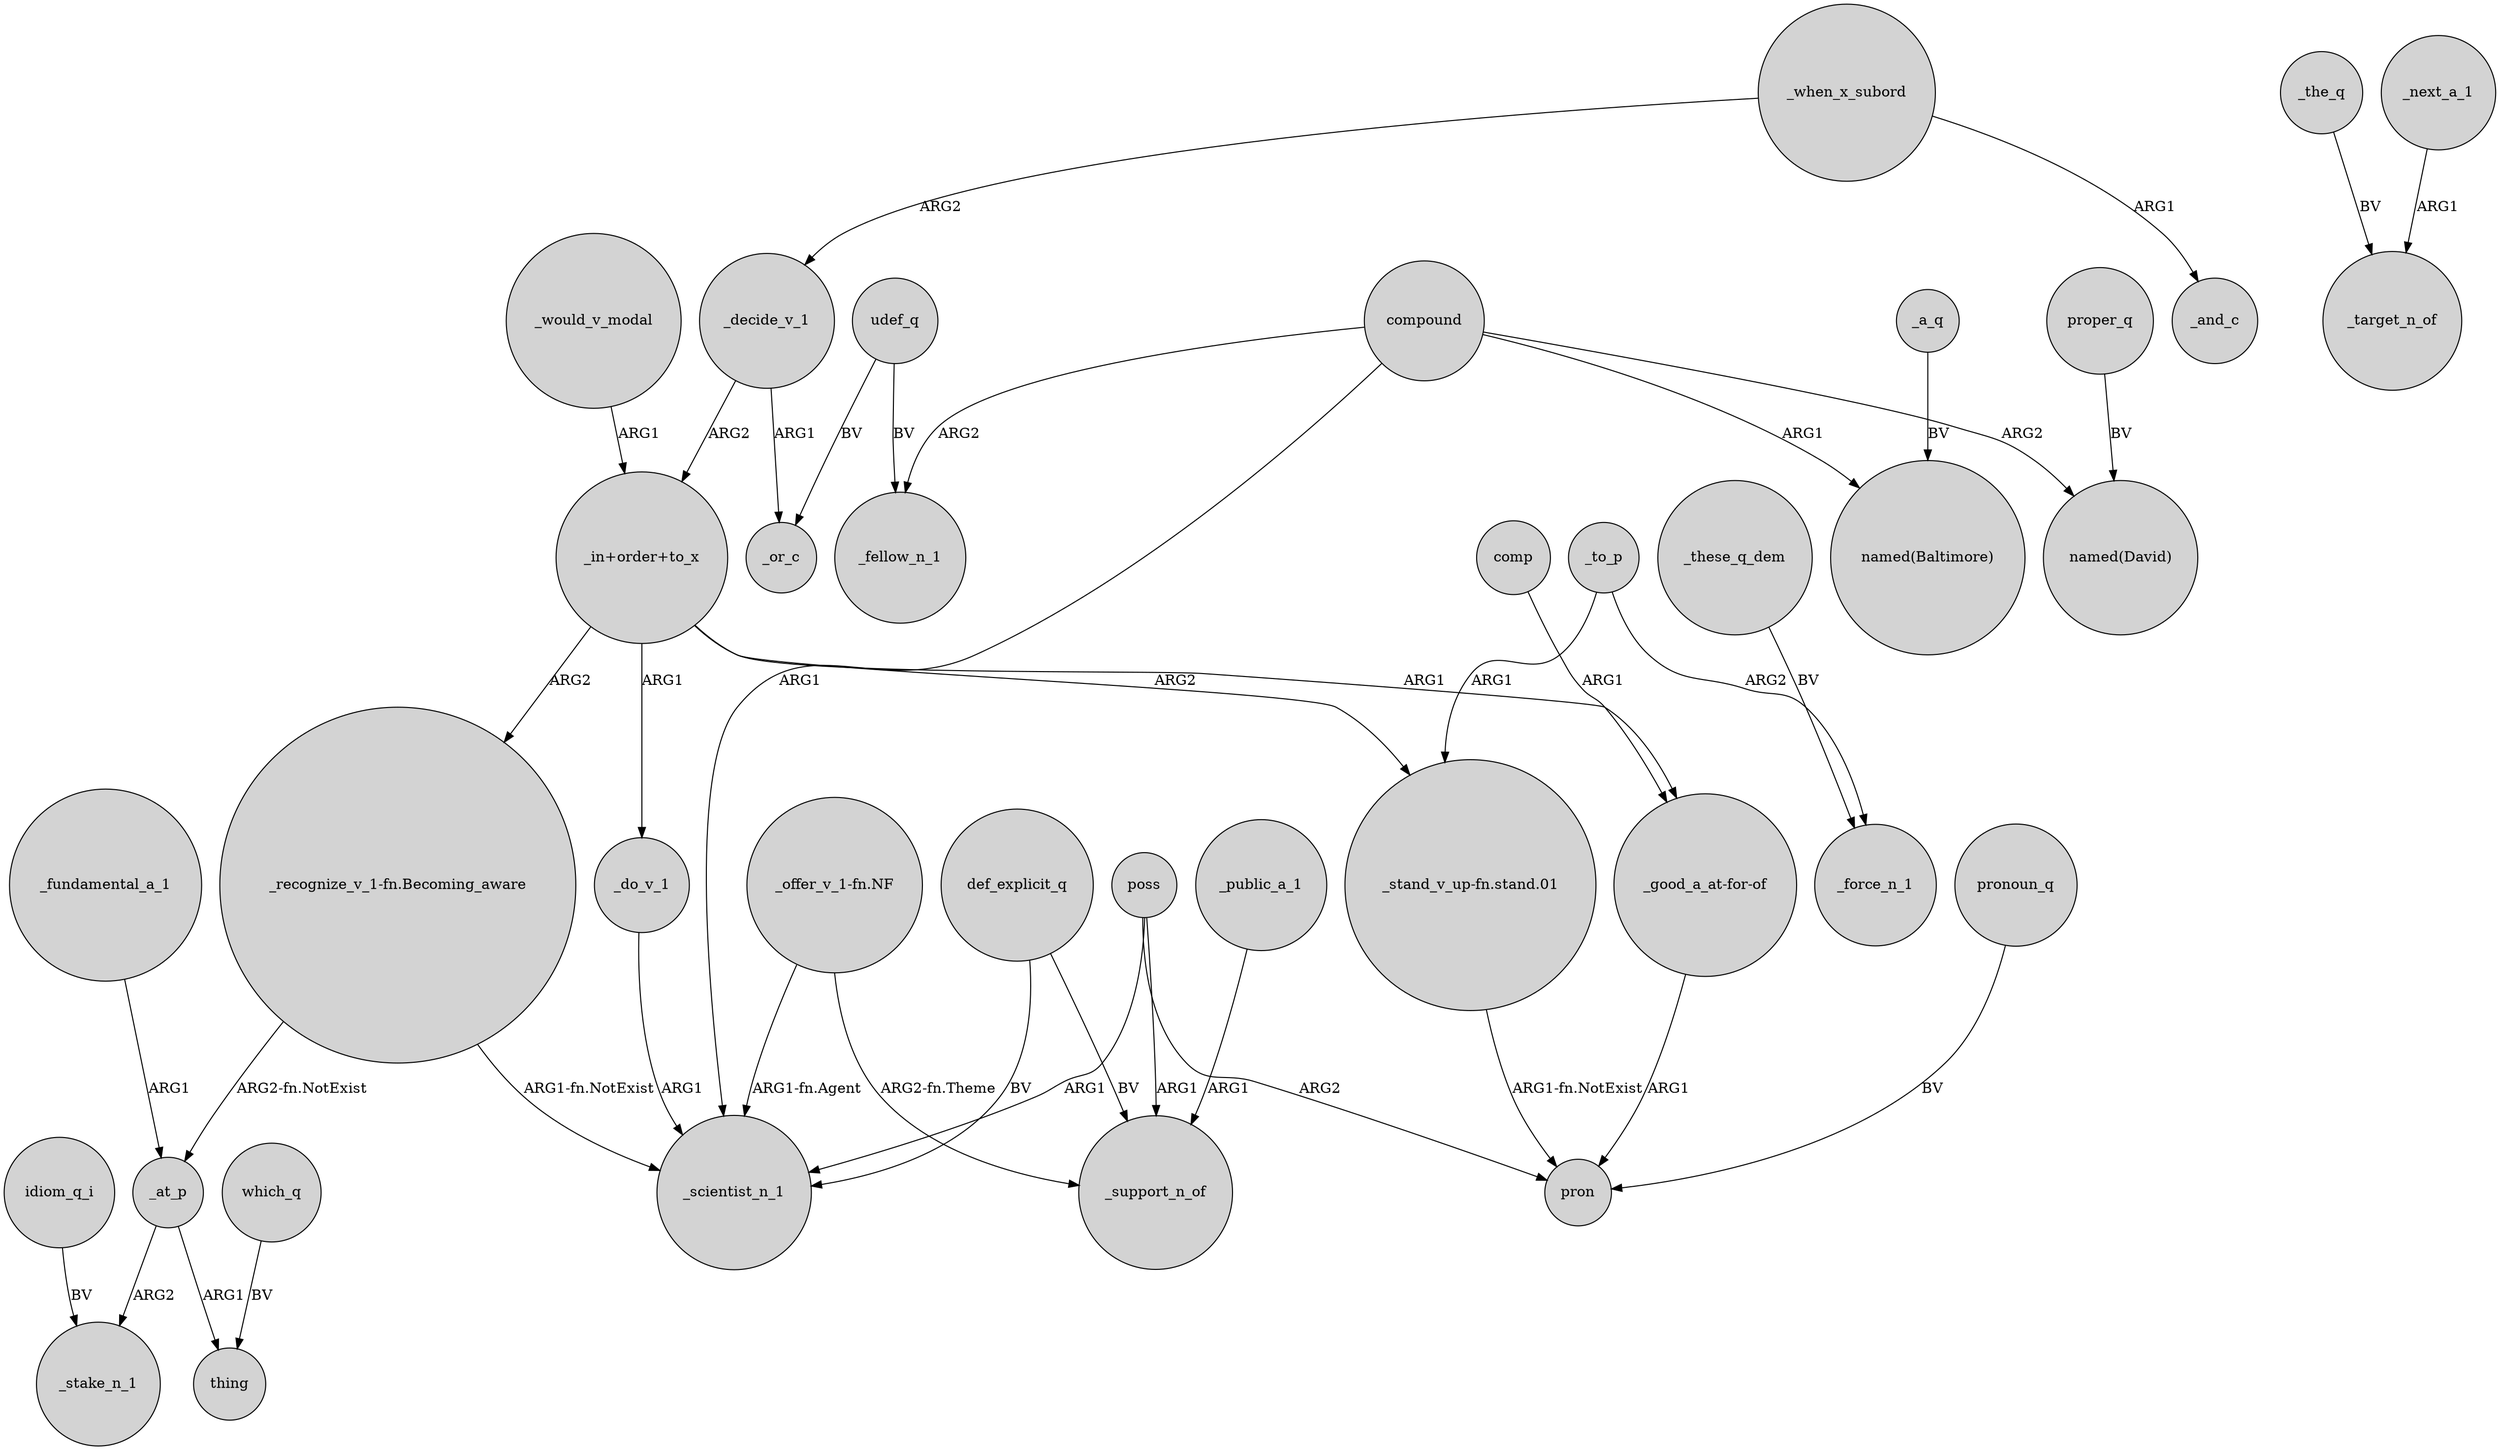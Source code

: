 digraph {
	node [shape=circle style=filled]
	"_recognize_v_1-fn.Becoming_aware" -> _at_p [label="ARG2-fn.NotExist"]
	_do_v_1 -> _scientist_n_1 [label=ARG1]
	"_recognize_v_1-fn.Becoming_aware" -> _scientist_n_1 [label="ARG1-fn.NotExist"]
	poss -> pron [label=ARG2]
	poss -> _support_n_of [label=ARG1]
	_to_p -> "_stand_v_up-fn.stand.01" [label=ARG1]
	"_in+order+to_x" -> "_stand_v_up-fn.stand.01" [label=ARG2]
	"_in+order+to_x" -> "_good_a_at-for-of" [label=ARG1]
	"_good_a_at-for-of" -> pron [label=ARG1]
	comp -> "_good_a_at-for-of" [label=ARG1]
	compound -> _fellow_n_1 [label=ARG2]
	_fundamental_a_1 -> _at_p [label=ARG1]
	_would_v_modal -> "_in+order+to_x" [label=ARG1]
	_to_p -> _force_n_1 [label=ARG2]
	udef_q -> _or_c [label=BV]
	_the_q -> _target_n_of [label=BV]
	def_explicit_q -> _scientist_n_1 [label=BV]
	idiom_q_i -> _stake_n_1 [label=BV]
	def_explicit_q -> _support_n_of [label=BV]
	_when_x_subord -> _decide_v_1 [label=ARG2]
	_at_p -> _stake_n_1 [label=ARG2]
	pronoun_q -> pron [label=BV]
	udef_q -> _fellow_n_1 [label=BV]
	"_in+order+to_x" -> "_recognize_v_1-fn.Becoming_aware" [label=ARG2]
	_when_x_subord -> _and_c [label=ARG1]
	compound -> "named(David)" [label=ARG2]
	"_in+order+to_x" -> _do_v_1 [label=ARG1]
	"_offer_v_1-fn.NF" -> _support_n_of [label="ARG2-fn.Theme"]
	_decide_v_1 -> "_in+order+to_x" [label=ARG2]
	_public_a_1 -> _support_n_of [label=ARG1]
	_these_q_dem -> _force_n_1 [label=BV]
	_at_p -> thing [label=ARG1]
	"_offer_v_1-fn.NF" -> _scientist_n_1 [label="ARG1-fn.Agent"]
	compound -> "named(Baltimore)" [label=ARG1]
	_a_q -> "named(Baltimore)" [label=BV]
	compound -> _scientist_n_1 [label=ARG1]
	_next_a_1 -> _target_n_of [label=ARG1]
	proper_q -> "named(David)" [label=BV]
	"_stand_v_up-fn.stand.01" -> pron [label="ARG1-fn.NotExist"]
	poss -> _scientist_n_1 [label=ARG1]
	_decide_v_1 -> _or_c [label=ARG1]
	which_q -> thing [label=BV]
}
